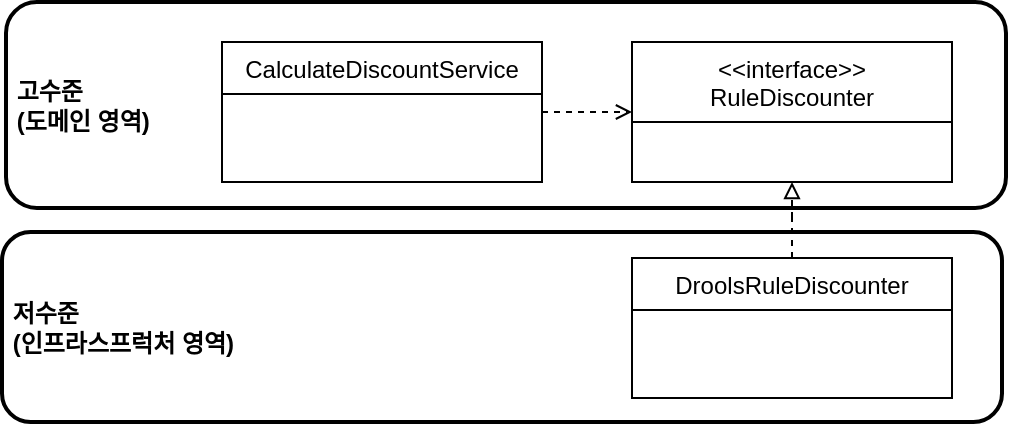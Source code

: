 <mxfile version="24.4.0" type="device">
  <diagram id="C5RBs43oDa-KdzZeNtuy" name="Page-1">
    <mxGraphModel dx="1114" dy="894" grid="1" gridSize="10" guides="1" tooltips="1" connect="1" arrows="1" fold="1" page="1" pageScale="1" pageWidth="827" pageHeight="1169" math="0" shadow="0">
      <root>
        <mxCell id="WIyWlLk6GJQsqaUBKTNV-0" />
        <mxCell id="WIyWlLk6GJQsqaUBKTNV-1" parent="WIyWlLk6GJQsqaUBKTNV-0" />
        <mxCell id="o0sT5MyJgCK4g3UDCRkM-9" value="&amp;nbsp;&lt;b&gt;저수준&lt;/b&gt;&lt;div&gt;&lt;b&gt;&amp;nbsp;(인프라스프럭처 영역)&lt;/b&gt;&lt;/div&gt;" style="rounded=1;whiteSpace=wrap;html=1;align=left;strokeWidth=2;" parent="WIyWlLk6GJQsqaUBKTNV-1" vertex="1">
          <mxGeometry x="8" y="195" width="500" height="95" as="geometry" />
        </mxCell>
        <mxCell id="o0sT5MyJgCK4g3UDCRkM-8" value="&amp;nbsp;&lt;b&gt;고수준&lt;/b&gt;&lt;div&gt;&lt;b&gt;&amp;nbsp;(도메인 영역)&lt;/b&gt;&lt;/div&gt;" style="rounded=1;whiteSpace=wrap;html=1;align=left;strokeWidth=2;" parent="WIyWlLk6GJQsqaUBKTNV-1" vertex="1">
          <mxGeometry x="10" y="80" width="500" height="103" as="geometry" />
        </mxCell>
        <mxCell id="o0sT5MyJgCK4g3UDCRkM-6" style="edgeStyle=orthogonalEdgeStyle;rounded=0;orthogonalLoop=1;jettySize=auto;html=1;exitX=1;exitY=0.5;exitDx=0;exitDy=0;entryX=0;entryY=0.5;entryDx=0;entryDy=0;dashed=1;endArrow=open;endFill=0;" parent="WIyWlLk6GJQsqaUBKTNV-1" source="o0sT5MyJgCK4g3UDCRkM-0" target="o0sT5MyJgCK4g3UDCRkM-4" edge="1">
          <mxGeometry relative="1" as="geometry" />
        </mxCell>
        <mxCell id="o0sT5MyJgCK4g3UDCRkM-0" value="CalculateDiscountService" style="swimlane;fontStyle=0;align=center;verticalAlign=top;childLayout=stackLayout;horizontal=1;startSize=26;horizontalStack=0;resizeParent=1;resizeLast=0;collapsible=1;marginBottom=0;rounded=0;shadow=0;strokeWidth=1;" parent="WIyWlLk6GJQsqaUBKTNV-1" vertex="1">
          <mxGeometry x="118" y="100" width="160" height="70" as="geometry">
            <mxRectangle x="340" y="380" width="170" height="26" as="alternateBounds" />
          </mxGeometry>
        </mxCell>
        <mxCell id="o0sT5MyJgCK4g3UDCRkM-4" value="&lt;&lt;interface&gt;&gt;&#xa;RuleDiscounter" style="swimlane;fontStyle=0;align=center;verticalAlign=top;childLayout=stackLayout;horizontal=1;startSize=40;horizontalStack=0;resizeParent=1;resizeLast=0;collapsible=1;marginBottom=0;rounded=0;shadow=0;strokeWidth=1;" parent="WIyWlLk6GJQsqaUBKTNV-1" vertex="1">
          <mxGeometry x="323" y="100" width="160" height="70" as="geometry">
            <mxRectangle x="340" y="380" width="170" height="26" as="alternateBounds" />
          </mxGeometry>
        </mxCell>
        <mxCell id="o0sT5MyJgCK4g3UDCRkM-7" style="edgeStyle=orthogonalEdgeStyle;rounded=0;orthogonalLoop=1;jettySize=auto;html=1;entryX=0.5;entryY=1;entryDx=0;entryDy=0;dashed=1;endArrow=block;endFill=0;" parent="WIyWlLk6GJQsqaUBKTNV-1" source="o0sT5MyJgCK4g3UDCRkM-5" target="o0sT5MyJgCK4g3UDCRkM-4" edge="1">
          <mxGeometry relative="1" as="geometry" />
        </mxCell>
        <mxCell id="o0sT5MyJgCK4g3UDCRkM-5" value="DroolsRuleDiscounter" style="swimlane;fontStyle=0;align=center;verticalAlign=top;childLayout=stackLayout;horizontal=1;startSize=26;horizontalStack=0;resizeParent=1;resizeLast=0;collapsible=1;marginBottom=0;rounded=0;shadow=0;strokeWidth=1;" parent="WIyWlLk6GJQsqaUBKTNV-1" vertex="1">
          <mxGeometry x="323" y="208" width="160" height="70" as="geometry">
            <mxRectangle x="340" y="380" width="170" height="26" as="alternateBounds" />
          </mxGeometry>
        </mxCell>
      </root>
    </mxGraphModel>
  </diagram>
</mxfile>
